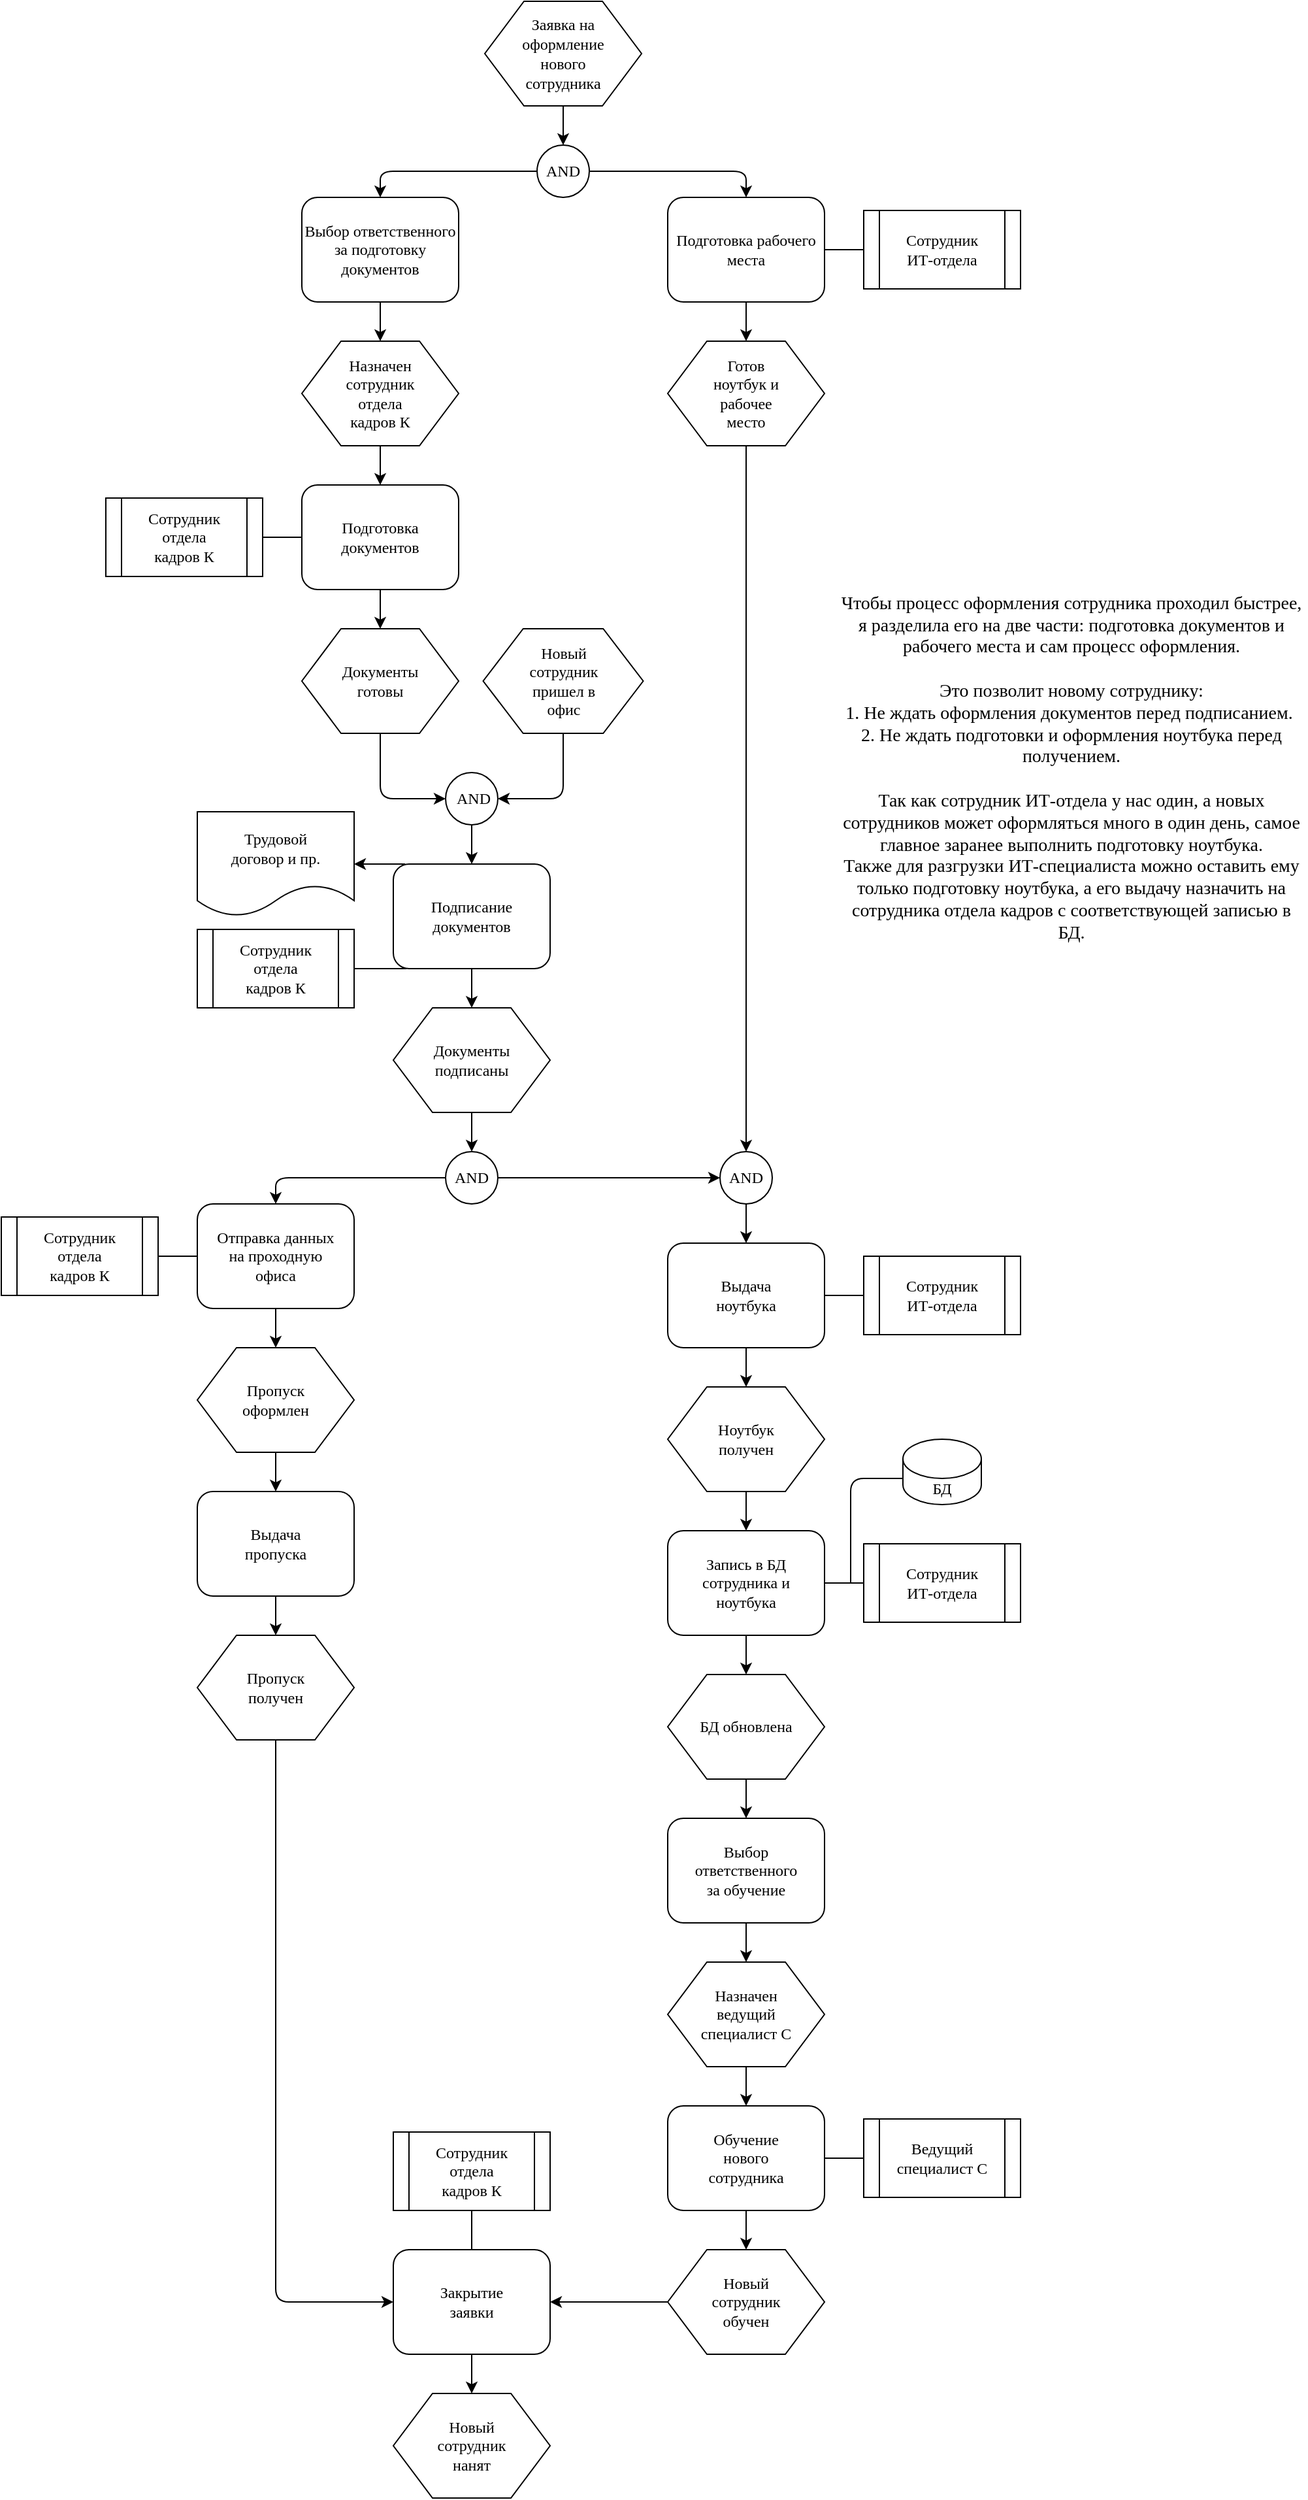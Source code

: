 <mxfile version="14.5.1" type="github">
  <diagram name="Page-1" id="8ce9d11a-91a2-4d17-14d8-a56ed91bf033">
    <mxGraphModel dx="1351" dy="921" grid="0" gridSize="10" guides="1" tooltips="1" connect="1" arrows="1" fold="1" page="1" pageScale="1" pageWidth="1100" pageHeight="850" background="#ffffff" math="0" shadow="0">
      <root>
        <mxCell id="0" />
        <mxCell id="1" parent="0" />
        <mxCell id="17ea667e15c223fc-1" value="&lt;div style=&quot;line-height: 107%; font-size: 12px;&quot;&gt;&lt;font style=&quot;line-height: 127%; font-size: 12px;&quot;&gt;Заявка на&lt;/font&gt;&lt;/div&gt;&lt;div style=&quot;line-height: 107%; font-size: 12px;&quot;&gt;&lt;font style=&quot;line-height: 127%; font-size: 12px;&quot;&gt;оформление&lt;/font&gt;&lt;/div&gt;&lt;div style=&quot;line-height: 107%; font-size: 12px;&quot;&gt;&lt;font style=&quot;line-height: 127%; font-size: 12px;&quot;&gt;нового&lt;/font&gt;&lt;/div&gt;&lt;div style=&quot;line-height: 107%; font-size: 12px;&quot;&gt;&lt;font style=&quot;line-height: 117%; font-size: 12px;&quot;&gt;сотрудника&lt;/font&gt;&lt;/div&gt;" style="shape=hexagon;perimeter=hexagonPerimeter;whiteSpace=wrap;html=1;rounded=0;shadow=0;labelBackgroundColor=none;strokeWidth=1;fontFamily=Verdana;fontSize=12;align=center;size=0.25;" parent="1" vertex="1">
          <mxGeometry x="450" y="10" width="120" height="80" as="geometry" />
        </mxCell>
        <mxCell id="17ea667e15c223fc-2" value="Подготовка рабочего места" style="rounded=1;whiteSpace=wrap;html=1;shadow=0;labelBackgroundColor=none;strokeWidth=1;fontFamily=Verdana;fontSize=12;align=center;" parent="1" vertex="1">
          <mxGeometry x="590" y="160" width="120" height="80" as="geometry" />
        </mxCell>
        <mxCell id="17ea667e15c223fc-3" value="AND" style="ellipse;whiteSpace=wrap;html=1;rounded=1;shadow=0;labelBackgroundColor=none;strokeWidth=1;fontFamily=Verdana;fontSize=12;align=center;" parent="1" vertex="1">
          <mxGeometry x="490" y="120" width="40" height="40" as="geometry" />
        </mxCell>
        <mxCell id="17ea667e15c223fc-4" value="Готов&lt;br&gt;ноутбук и&lt;br&gt;рабочее&lt;br&gt;место" style="shape=hexagon;perimeter=hexagonPerimeter;whiteSpace=wrap;html=1;rounded=0;shadow=0;labelBackgroundColor=none;strokeWidth=1;fontFamily=Verdana;fontSize=12;align=center;" parent="1" vertex="1">
          <mxGeometry x="590" y="270" width="120" height="80" as="geometry" />
        </mxCell>
        <mxCell id="17ea667e15c223fc-5" value="Назначен&lt;br&gt;сотрудник&lt;br&gt;отдела&lt;br&gt;кадров К" style="shape=hexagon;perimeter=hexagonPerimeter;whiteSpace=wrap;html=1;rounded=0;shadow=0;labelBackgroundColor=none;strokeWidth=1;fontFamily=Verdana;fontSize=12;align=center;" parent="1" vertex="1">
          <mxGeometry x="310" y="270" width="120" height="80" as="geometry" />
        </mxCell>
        <mxCell id="17ea667e15c223fc-7" value="Подготовка&lt;br&gt;документов" style="rounded=1;whiteSpace=wrap;html=1;shadow=0;labelBackgroundColor=none;strokeWidth=1;fontFamily=Verdana;fontSize=12;align=center;" parent="1" vertex="1">
          <mxGeometry x="310" y="380" width="120" height="80" as="geometry" />
        </mxCell>
        <mxCell id="17ea667e15c223fc-8" value="Выбор ответственного&lt;br&gt;за подготовку&lt;br&gt;документов" style="rounded=1;whiteSpace=wrap;html=1;shadow=0;labelBackgroundColor=none;strokeWidth=1;fontFamily=Verdana;fontSize=12;align=center;" parent="1" vertex="1">
          <mxGeometry x="310" y="160" width="120" height="80" as="geometry" />
        </mxCell>
        <mxCell id="17ea667e15c223fc-10" value="&amp;nbsp;AND" style="ellipse;whiteSpace=wrap;html=1;rounded=1;shadow=0;labelBackgroundColor=none;strokeWidth=1;fontFamily=Verdana;fontSize=12;align=center;" parent="1" vertex="1">
          <mxGeometry x="420" y="600" width="40" height="40" as="geometry" />
        </mxCell>
        <mxCell id="17ea667e15c223fc-11" value="Документы&lt;br&gt;готовы" style="shape=hexagon;perimeter=hexagonPerimeter;whiteSpace=wrap;html=1;rounded=0;shadow=0;labelBackgroundColor=none;strokeWidth=1;fontFamily=Verdana;fontSize=12;align=center;" parent="1" vertex="1">
          <mxGeometry x="310" y="490" width="120" height="80" as="geometry" />
        </mxCell>
        <mxCell id="17ea667e15c223fc-12" value="Подписание&lt;br&gt;документов" style="rounded=1;whiteSpace=wrap;html=1;shadow=0;labelBackgroundColor=none;strokeWidth=1;fontFamily=Verdana;fontSize=12;align=center;" parent="1" vertex="1">
          <mxGeometry x="380" y="670" width="120" height="80" as="geometry" />
        </mxCell>
        <mxCell id="17ea667e15c223fc-13" value="Назначен&lt;br&gt;ведущий&lt;br&gt;специалист С" style="shape=hexagon;perimeter=hexagonPerimeter;whiteSpace=wrap;html=1;rounded=0;shadow=0;labelBackgroundColor=none;strokeWidth=1;fontFamily=Verdana;fontSize=12;align=center;" parent="1" vertex="1">
          <mxGeometry x="590" y="1510" width="120" height="80" as="geometry" />
        </mxCell>
        <mxCell id="17ea667e15c223fc-14" value="Обучение&lt;br&gt;нового&lt;br&gt;сотрудника" style="rounded=1;whiteSpace=wrap;html=1;shadow=0;labelBackgroundColor=none;strokeWidth=1;fontFamily=Verdana;fontSize=12;align=center;" parent="1" vertex="1">
          <mxGeometry x="590" y="1620" width="120" height="80" as="geometry" />
        </mxCell>
        <mxCell id="FfdeobhnVM8uUHLsoeKE-45" style="edgeStyle=orthogonalEdgeStyle;rounded=0;orthogonalLoop=1;jettySize=auto;html=1;entryX=0.5;entryY=0;entryDx=0;entryDy=0;fontFamily=Verdana;fontSize=12;" edge="1" parent="1" source="17ea667e15c223fc-16" target="FfdeobhnVM8uUHLsoeKE-43">
          <mxGeometry relative="1" as="geometry" />
        </mxCell>
        <mxCell id="17ea667e15c223fc-16" value="Пропуск&lt;br&gt;оформлен" style="shape=hexagon;perimeter=hexagonPerimeter;whiteSpace=wrap;html=1;rounded=0;shadow=0;labelBackgroundColor=none;strokeWidth=1;fontFamily=Verdana;fontSize=12;align=center;" parent="1" vertex="1">
          <mxGeometry x="230" y="1040" width="120" height="80" as="geometry" />
        </mxCell>
        <mxCell id="17ea667e15c223fc-18" value="Выдача&lt;br&gt;ноутбука" style="rounded=1;whiteSpace=wrap;html=1;shadow=0;labelBackgroundColor=none;strokeWidth=1;fontFamily=Verdana;fontSize=12;align=center;" parent="1" vertex="1">
          <mxGeometry x="590" y="960" width="120" height="80" as="geometry" />
        </mxCell>
        <mxCell id="17ea667e15c223fc-19" value="Новый&lt;br&gt;сотрудник&lt;br&gt;пришел в&lt;br&gt;офис" style="shape=hexagon;perimeter=hexagonPerimeter;whiteSpace=wrap;html=1;rounded=0;shadow=0;labelBackgroundColor=none;strokeWidth=1;fontFamily=Verdana;fontSize=12;align=center;" parent="1" vertex="1">
          <mxGeometry x="448.75" y="490" width="122.5" height="80" as="geometry" />
        </mxCell>
        <mxCell id="17ea667e15c223fc-20" value="БД обновлена" style="shape=hexagon;perimeter=hexagonPerimeter;whiteSpace=wrap;html=1;rounded=0;shadow=0;labelBackgroundColor=none;strokeWidth=1;fontFamily=Verdana;fontSize=12;align=center;" parent="1" vertex="1">
          <mxGeometry x="590" y="1290" width="120" height="80" as="geometry" />
        </mxCell>
        <mxCell id="17ea667e15c223fc-22" value="Запись в БД&lt;br&gt;сотрудника и&lt;br&gt;ноутбука" style="rounded=1;whiteSpace=wrap;html=1;shadow=0;labelBackgroundColor=none;strokeWidth=1;fontFamily=Verdana;fontSize=12;align=center;" parent="1" vertex="1">
          <mxGeometry x="590" y="1180" width="120" height="80" as="geometry" />
        </mxCell>
        <mxCell id="17ea667e15c223fc-23" value="Выбор&lt;br&gt;ответственного&lt;br&gt;за обучение" style="rounded=1;whiteSpace=wrap;html=1;shadow=0;labelBackgroundColor=none;strokeWidth=1;fontFamily=Verdana;fontSize=12;align=center;" parent="1" vertex="1">
          <mxGeometry x="590" y="1400" width="120" height="80" as="geometry" />
        </mxCell>
        <mxCell id="17ea667e15c223fc-24" value="Ноутбук&lt;br&gt;получен" style="shape=hexagon;perimeter=hexagonPerimeter;whiteSpace=wrap;html=1;rounded=0;shadow=0;labelBackgroundColor=none;strokeWidth=1;fontFamily=Verdana;fontSize=12;align=center;" parent="1" vertex="1">
          <mxGeometry x="590" y="1070" width="120" height="80" as="geometry" />
        </mxCell>
        <mxCell id="17ea667e15c223fc-25" value="AND" style="ellipse;whiteSpace=wrap;html=1;rounded=1;shadow=0;labelBackgroundColor=none;strokeWidth=1;fontFamily=Verdana;fontSize=12;align=center;" parent="1" vertex="1">
          <mxGeometry x="420" y="890" width="40" height="40" as="geometry" />
        </mxCell>
        <mxCell id="17ea667e15c223fc-26" value="Документы&lt;br&gt;подписаны" style="shape=hexagon;perimeter=hexagonPerimeter;whiteSpace=wrap;html=1;rounded=0;shadow=0;labelBackgroundColor=none;strokeWidth=1;fontFamily=Verdana;fontSize=12;align=center;" parent="1" vertex="1">
          <mxGeometry x="380" y="780" width="120" height="80" as="geometry" />
        </mxCell>
        <mxCell id="17ea667e15c223fc-27" value="Отправка данных&lt;br&gt;на проходную&lt;br&gt;офиса" style="rounded=1;whiteSpace=wrap;html=1;shadow=0;labelBackgroundColor=none;strokeWidth=1;fontFamily=Verdana;fontSize=12;align=center;" parent="1" vertex="1">
          <mxGeometry x="230" y="930" width="120" height="80" as="geometry" />
        </mxCell>
        <mxCell id="xwpkQohcpxmRrAktpize-1" value="" style="endArrow=classic;html=1;exitX=0.5;exitY=1;exitDx=0;exitDy=0;" edge="1" parent="1" source="17ea667e15c223fc-1">
          <mxGeometry width="50" height="50" relative="1" as="geometry">
            <mxPoint x="440" y="410" as="sourcePoint" />
            <mxPoint x="510" y="120" as="targetPoint" />
          </mxGeometry>
        </mxCell>
        <mxCell id="xwpkQohcpxmRrAktpize-2" value="" style="endArrow=classic;html=1;exitX=0;exitY=0.5;exitDx=0;exitDy=0;entryX=0.5;entryY=0;entryDx=0;entryDy=0;" edge="1" parent="1" source="17ea667e15c223fc-3" target="17ea667e15c223fc-8">
          <mxGeometry width="50" height="50" relative="1" as="geometry">
            <mxPoint x="440" y="410" as="sourcePoint" />
            <mxPoint x="490" y="360" as="targetPoint" />
            <Array as="points">
              <mxPoint x="370" y="140" />
            </Array>
          </mxGeometry>
        </mxCell>
        <mxCell id="xwpkQohcpxmRrAktpize-3" value="" style="endArrow=classic;html=1;exitX=1;exitY=0.5;exitDx=0;exitDy=0;entryX=0.5;entryY=0;entryDx=0;entryDy=0;" edge="1" parent="1" source="17ea667e15c223fc-3" target="17ea667e15c223fc-2">
          <mxGeometry width="50" height="50" relative="1" as="geometry">
            <mxPoint x="440" y="410" as="sourcePoint" />
            <mxPoint x="490" y="360" as="targetPoint" />
            <Array as="points">
              <mxPoint x="650" y="140" />
            </Array>
          </mxGeometry>
        </mxCell>
        <mxCell id="xwpkQohcpxmRrAktpize-4" value="" style="endArrow=classic;html=1;exitX=0.5;exitY=1;exitDx=0;exitDy=0;entryX=0.5;entryY=0;entryDx=0;entryDy=0;" edge="1" parent="1" source="17ea667e15c223fc-8" target="17ea667e15c223fc-5">
          <mxGeometry width="50" height="50" relative="1" as="geometry">
            <mxPoint x="440" y="410" as="sourcePoint" />
            <mxPoint x="490" y="360" as="targetPoint" />
          </mxGeometry>
        </mxCell>
        <mxCell id="xwpkQohcpxmRrAktpize-5" value="" style="endArrow=classic;html=1;exitX=0.5;exitY=1;exitDx=0;exitDy=0;entryX=0.5;entryY=0;entryDx=0;entryDy=0;" edge="1" parent="1" source="17ea667e15c223fc-5" target="17ea667e15c223fc-7">
          <mxGeometry width="50" height="50" relative="1" as="geometry">
            <mxPoint x="390" y="410" as="sourcePoint" />
            <mxPoint x="440" y="360" as="targetPoint" />
          </mxGeometry>
        </mxCell>
        <mxCell id="xwpkQohcpxmRrAktpize-6" value="" style="shape=process;whiteSpace=wrap;html=1;backgroundOutline=1;" vertex="1" parent="1">
          <mxGeometry x="160" y="390" width="120" height="60" as="geometry" />
        </mxCell>
        <mxCell id="xwpkQohcpxmRrAktpize-7" value="Сотрудник&lt;br&gt;отдела&lt;br&gt;кадров К" style="text;html=1;strokeColor=none;fillColor=none;align=center;verticalAlign=middle;whiteSpace=wrap;rounded=0;fontFamily=Verdana;" vertex="1" parent="1">
          <mxGeometry x="180" y="395" width="80" height="50" as="geometry" />
        </mxCell>
        <mxCell id="xwpkQohcpxmRrAktpize-8" value="" style="endArrow=none;html=1;fontFamily=Verdana;exitX=0;exitY=0.5;exitDx=0;exitDy=0;entryX=1;entryY=0.5;entryDx=0;entryDy=0;" edge="1" parent="1" source="17ea667e15c223fc-7" target="xwpkQohcpxmRrAktpize-6">
          <mxGeometry width="50" height="50" relative="1" as="geometry">
            <mxPoint x="390" y="410" as="sourcePoint" />
            <mxPoint x="440" y="360" as="targetPoint" />
          </mxGeometry>
        </mxCell>
        <mxCell id="xwpkQohcpxmRrAktpize-9" value="" style="endArrow=classic;html=1;fontFamily=Verdana;exitX=0.5;exitY=1;exitDx=0;exitDy=0;entryX=0.5;entryY=0;entryDx=0;entryDy=0;" edge="1" parent="1" source="17ea667e15c223fc-7" target="17ea667e15c223fc-11">
          <mxGeometry width="50" height="50" relative="1" as="geometry">
            <mxPoint x="460" y="420" as="sourcePoint" />
            <mxPoint x="510" y="370" as="targetPoint" />
            <Array as="points" />
          </mxGeometry>
        </mxCell>
        <mxCell id="xwpkQohcpxmRrAktpize-11" value="Сотрудник&lt;br&gt;ИТ-отдела" style="shape=process;whiteSpace=wrap;html=1;backgroundOutline=1;fontFamily=Verdana;" vertex="1" parent="1">
          <mxGeometry x="740" y="170" width="120" height="60" as="geometry" />
        </mxCell>
        <mxCell id="xwpkQohcpxmRrAktpize-12" value="" style="endArrow=none;html=1;fontFamily=Verdana;exitX=1;exitY=0.5;exitDx=0;exitDy=0;entryX=0;entryY=0.5;entryDx=0;entryDy=0;" edge="1" parent="1" source="17ea667e15c223fc-2" target="xwpkQohcpxmRrAktpize-11">
          <mxGeometry width="50" height="50" relative="1" as="geometry">
            <mxPoint x="590" y="400" as="sourcePoint" />
            <mxPoint x="640" y="350" as="targetPoint" />
          </mxGeometry>
        </mxCell>
        <mxCell id="xwpkQohcpxmRrAktpize-13" value="" style="endArrow=classic;html=1;fontFamily=Verdana;exitX=0.5;exitY=1;exitDx=0;exitDy=0;entryX=0.5;entryY=0;entryDx=0;entryDy=0;" edge="1" parent="1" source="17ea667e15c223fc-2" target="17ea667e15c223fc-4">
          <mxGeometry width="50" height="50" relative="1" as="geometry">
            <mxPoint x="590" y="400" as="sourcePoint" />
            <mxPoint x="630" y="270" as="targetPoint" />
          </mxGeometry>
        </mxCell>
        <mxCell id="FfdeobhnVM8uUHLsoeKE-2" value="" style="endArrow=classic;html=1;fontFamily=Verdana;exitX=0.5;exitY=1;exitDx=0;exitDy=0;entryX=0;entryY=0.5;entryDx=0;entryDy=0;" edge="1" parent="1" source="17ea667e15c223fc-11" target="17ea667e15c223fc-10">
          <mxGeometry width="50" height="50" relative="1" as="geometry">
            <mxPoint x="610" y="440" as="sourcePoint" />
            <mxPoint x="660" y="390" as="targetPoint" />
            <Array as="points">
              <mxPoint x="370" y="620" />
            </Array>
          </mxGeometry>
        </mxCell>
        <mxCell id="FfdeobhnVM8uUHLsoeKE-3" value="" style="endArrow=classic;html=1;fontFamily=Verdana;exitX=0.5;exitY=1;exitDx=0;exitDy=0;entryX=1;entryY=0.5;entryDx=0;entryDy=0;" edge="1" parent="1" source="17ea667e15c223fc-19" target="17ea667e15c223fc-10">
          <mxGeometry width="50" height="50" relative="1" as="geometry">
            <mxPoint x="380" y="580.0" as="sourcePoint" />
            <mxPoint x="430" y="630.0" as="targetPoint" />
            <Array as="points">
              <mxPoint x="510" y="620" />
            </Array>
          </mxGeometry>
        </mxCell>
        <mxCell id="FfdeobhnVM8uUHLsoeKE-4" value="" style="endArrow=classic;html=1;fontFamily=Verdana;exitX=0.5;exitY=1;exitDx=0;exitDy=0;entryX=0.5;entryY=0;entryDx=0;entryDy=0;" edge="1" parent="1" source="17ea667e15c223fc-10" target="17ea667e15c223fc-12">
          <mxGeometry width="50" height="50" relative="1" as="geometry">
            <mxPoint x="610" y="530" as="sourcePoint" />
            <mxPoint x="660" y="480" as="targetPoint" />
          </mxGeometry>
        </mxCell>
        <mxCell id="FfdeobhnVM8uUHLsoeKE-5" value="Сотрудник&lt;br&gt;отдела&lt;br&gt;кадров К" style="shape=process;whiteSpace=wrap;html=1;backgroundOutline=1;fontFamily=Verdana;" vertex="1" parent="1">
          <mxGeometry x="230" y="720" width="120" height="60" as="geometry" />
        </mxCell>
        <mxCell id="FfdeobhnVM8uUHLsoeKE-6" value="" style="endArrow=none;html=1;fontFamily=Verdana;entryX=1;entryY=0.5;entryDx=0;entryDy=0;" edge="1" parent="1" target="FfdeobhnVM8uUHLsoeKE-5">
          <mxGeometry width="50" height="50" relative="1" as="geometry">
            <mxPoint x="390" y="750" as="sourcePoint" />
            <mxPoint x="660" y="480" as="targetPoint" />
          </mxGeometry>
        </mxCell>
        <mxCell id="FfdeobhnVM8uUHLsoeKE-7" value="Трудовой&lt;br&gt;договор и пр." style="shape=document;whiteSpace=wrap;html=1;boundedLbl=1;fontFamily=Verdana;" vertex="1" parent="1">
          <mxGeometry x="230" y="630" width="120" height="80" as="geometry" />
        </mxCell>
        <mxCell id="FfdeobhnVM8uUHLsoeKE-9" value="" style="endArrow=classic;html=1;fontFamily=Verdana;entryX=1;entryY=0.5;entryDx=0;entryDy=0;" edge="1" parent="1" target="FfdeobhnVM8uUHLsoeKE-7">
          <mxGeometry width="50" height="50" relative="1" as="geometry">
            <mxPoint x="389" y="670" as="sourcePoint" />
            <mxPoint x="700" y="540" as="targetPoint" />
          </mxGeometry>
        </mxCell>
        <mxCell id="FfdeobhnVM8uUHLsoeKE-10" value="" style="endArrow=classic;html=1;fontFamily=Verdana;exitX=0.5;exitY=1;exitDx=0;exitDy=0;entryX=0.5;entryY=0;entryDx=0;entryDy=0;" edge="1" parent="1" source="17ea667e15c223fc-12" target="17ea667e15c223fc-26">
          <mxGeometry width="50" height="50" relative="1" as="geometry">
            <mxPoint x="480" y="720" as="sourcePoint" />
            <mxPoint x="530" y="670" as="targetPoint" />
          </mxGeometry>
        </mxCell>
        <mxCell id="FfdeobhnVM8uUHLsoeKE-11" value="" style="endArrow=classic;html=1;fontFamily=Verdana;exitX=0.5;exitY=1;exitDx=0;exitDy=0;entryX=0.5;entryY=0;entryDx=0;entryDy=0;" edge="1" parent="1" source="17ea667e15c223fc-26" target="17ea667e15c223fc-25">
          <mxGeometry width="50" height="50" relative="1" as="geometry">
            <mxPoint x="480" y="700" as="sourcePoint" />
            <mxPoint x="530" y="650" as="targetPoint" />
          </mxGeometry>
        </mxCell>
        <mxCell id="FfdeobhnVM8uUHLsoeKE-12" value="" style="endArrow=classic;html=1;fontFamily=Verdana;exitX=0;exitY=0.5;exitDx=0;exitDy=0;entryX=0.5;entryY=0;entryDx=0;entryDy=0;" edge="1" parent="1" source="17ea667e15c223fc-25" target="17ea667e15c223fc-27">
          <mxGeometry width="50" height="50" relative="1" as="geometry">
            <mxPoint x="480" y="880" as="sourcePoint" />
            <mxPoint x="530" y="830" as="targetPoint" />
            <Array as="points">
              <mxPoint x="290" y="910" />
            </Array>
          </mxGeometry>
        </mxCell>
        <mxCell id="FfdeobhnVM8uUHLsoeKE-13" value="Сотрудник&lt;br&gt;отдела&lt;br&gt;кадров К" style="shape=process;whiteSpace=wrap;html=1;backgroundOutline=1;fontFamily=Verdana;" vertex="1" parent="1">
          <mxGeometry x="80" y="940" width="120" height="60" as="geometry" />
        </mxCell>
        <mxCell id="FfdeobhnVM8uUHLsoeKE-14" value="" style="endArrow=none;html=1;fontFamily=Verdana;exitX=0;exitY=0.5;exitDx=0;exitDy=0;entryX=1;entryY=0.5;entryDx=0;entryDy=0;" edge="1" parent="1" source="17ea667e15c223fc-27" target="FfdeobhnVM8uUHLsoeKE-13">
          <mxGeometry width="50" height="50" relative="1" as="geometry">
            <mxPoint x="390" y="960" as="sourcePoint" />
            <mxPoint x="440" y="910" as="targetPoint" />
          </mxGeometry>
        </mxCell>
        <mxCell id="FfdeobhnVM8uUHLsoeKE-15" value="" style="endArrow=classic;html=1;fontFamily=Verdana;exitX=0.5;exitY=1;exitDx=0;exitDy=0;entryX=0.5;entryY=0;entryDx=0;entryDy=0;" edge="1" parent="1" source="17ea667e15c223fc-27" target="17ea667e15c223fc-16">
          <mxGeometry width="50" height="50" relative="1" as="geometry">
            <mxPoint x="380" y="980" as="sourcePoint" />
            <mxPoint x="430" y="930" as="targetPoint" />
          </mxGeometry>
        </mxCell>
        <mxCell id="FfdeobhnVM8uUHLsoeKE-16" value="" style="endArrow=classic;html=1;fontFamily=Verdana;exitX=0.5;exitY=1;exitDx=0;exitDy=0;entryX=0.5;entryY=0;entryDx=0;entryDy=0;" edge="1" parent="1" source="17ea667e15c223fc-4" target="FfdeobhnVM8uUHLsoeKE-18">
          <mxGeometry width="50" height="50" relative="1" as="geometry">
            <mxPoint x="670" y="420" as="sourcePoint" />
            <mxPoint x="650" y="860" as="targetPoint" />
          </mxGeometry>
        </mxCell>
        <mxCell id="FfdeobhnVM8uUHLsoeKE-17" value="" style="endArrow=classic;html=1;fontFamily=Verdana;exitX=1;exitY=0.5;exitDx=0;exitDy=0;entryX=0;entryY=0.5;entryDx=0;entryDy=0;" edge="1" parent="1" source="17ea667e15c223fc-25" target="FfdeobhnVM8uUHLsoeKE-18">
          <mxGeometry width="50" height="50" relative="1" as="geometry">
            <mxPoint x="570" y="840" as="sourcePoint" />
            <mxPoint x="610" y="910" as="targetPoint" />
          </mxGeometry>
        </mxCell>
        <mxCell id="FfdeobhnVM8uUHLsoeKE-18" value="AND" style="ellipse;whiteSpace=wrap;html=1;rounded=1;shadow=0;labelBackgroundColor=none;strokeWidth=1;fontFamily=Verdana;fontSize=12;align=center;" vertex="1" parent="1">
          <mxGeometry x="630" y="890" width="40" height="40" as="geometry" />
        </mxCell>
        <mxCell id="FfdeobhnVM8uUHLsoeKE-19" value="" style="endArrow=classic;html=1;fontFamily=Verdana;exitX=0.5;exitY=1;exitDx=0;exitDy=0;entryX=0.5;entryY=0;entryDx=0;entryDy=0;" edge="1" parent="1" source="FfdeobhnVM8uUHLsoeKE-18" target="17ea667e15c223fc-18">
          <mxGeometry width="50" height="50" relative="1" as="geometry">
            <mxPoint x="530" y="890" as="sourcePoint" />
            <mxPoint x="580" y="840" as="targetPoint" />
          </mxGeometry>
        </mxCell>
        <mxCell id="FfdeobhnVM8uUHLsoeKE-20" value="Сотрудник&lt;br&gt;ИТ-отдела" style="shape=process;whiteSpace=wrap;html=1;backgroundOutline=1;fontFamily=Verdana;" vertex="1" parent="1">
          <mxGeometry x="740" y="970" width="120" height="60" as="geometry" />
        </mxCell>
        <mxCell id="FfdeobhnVM8uUHLsoeKE-21" value="" style="endArrow=none;html=1;fontFamily=Verdana;exitX=1;exitY=0.5;exitDx=0;exitDy=0;entryX=0;entryY=0.5;entryDx=0;entryDy=0;" edge="1" parent="1" source="17ea667e15c223fc-18" target="FfdeobhnVM8uUHLsoeKE-20">
          <mxGeometry width="50" height="50" relative="1" as="geometry">
            <mxPoint x="530" y="810" as="sourcePoint" />
            <mxPoint x="580" y="760" as="targetPoint" />
          </mxGeometry>
        </mxCell>
        <mxCell id="FfdeobhnVM8uUHLsoeKE-22" value="" style="endArrow=classic;html=1;fontFamily=Verdana;exitX=0.5;exitY=1;exitDx=0;exitDy=0;entryX=0.5;entryY=0;entryDx=0;entryDy=0;" edge="1" parent="1" source="17ea667e15c223fc-18" target="17ea667e15c223fc-24">
          <mxGeometry width="50" height="50" relative="1" as="geometry">
            <mxPoint x="610" y="1000" as="sourcePoint" />
            <mxPoint x="660" y="950" as="targetPoint" />
          </mxGeometry>
        </mxCell>
        <mxCell id="FfdeobhnVM8uUHLsoeKE-23" value="Сотрудник&lt;br&gt;ИТ-отдела" style="shape=process;whiteSpace=wrap;html=1;backgroundOutline=1;fontFamily=Verdana;" vertex="1" parent="1">
          <mxGeometry x="740" y="1190" width="120" height="60" as="geometry" />
        </mxCell>
        <mxCell id="FfdeobhnVM8uUHLsoeKE-24" value="" style="endArrow=none;html=1;fontFamily=Verdana;exitX=1;exitY=0.5;exitDx=0;exitDy=0;entryX=0;entryY=0.5;entryDx=0;entryDy=0;" edge="1" parent="1" source="17ea667e15c223fc-22" target="FfdeobhnVM8uUHLsoeKE-23">
          <mxGeometry width="50" height="50" relative="1" as="geometry">
            <mxPoint x="610" y="1100" as="sourcePoint" />
            <mxPoint x="660" y="1050" as="targetPoint" />
          </mxGeometry>
        </mxCell>
        <mxCell id="FfdeobhnVM8uUHLsoeKE-25" value="БД" style="shape=cylinder3;whiteSpace=wrap;html=1;boundedLbl=1;backgroundOutline=1;size=15;fontFamily=Verdana;" vertex="1" parent="1">
          <mxGeometry x="770" y="1110" width="60" height="50" as="geometry" />
        </mxCell>
        <mxCell id="FfdeobhnVM8uUHLsoeKE-26" value="" style="endArrow=none;html=1;fontFamily=Verdana;entryX=0;entryY=0;entryDx=0;entryDy=30;entryPerimeter=0;" edge="1" parent="1" target="FfdeobhnVM8uUHLsoeKE-25">
          <mxGeometry width="50" height="50" relative="1" as="geometry">
            <mxPoint x="730" y="1220" as="sourcePoint" />
            <mxPoint x="660" y="1050" as="targetPoint" />
            <Array as="points">
              <mxPoint x="730" y="1140" />
            </Array>
          </mxGeometry>
        </mxCell>
        <mxCell id="FfdeobhnVM8uUHLsoeKE-27" value="" style="endArrow=classic;html=1;fontFamily=Verdana;exitX=0.5;exitY=1;exitDx=0;exitDy=0;entryX=0.5;entryY=0;entryDx=0;entryDy=0;" edge="1" parent="1" source="17ea667e15c223fc-24" target="17ea667e15c223fc-22">
          <mxGeometry width="50" height="50" relative="1" as="geometry">
            <mxPoint x="570" y="1110" as="sourcePoint" />
            <mxPoint x="620" y="1060" as="targetPoint" />
          </mxGeometry>
        </mxCell>
        <mxCell id="FfdeobhnVM8uUHLsoeKE-28" value="" style="endArrow=classic;html=1;fontFamily=Verdana;exitX=0.5;exitY=1;exitDx=0;exitDy=0;entryX=0.5;entryY=0;entryDx=0;entryDy=0;" edge="1" parent="1" source="17ea667e15c223fc-22" target="17ea667e15c223fc-20">
          <mxGeometry width="50" height="50" relative="1" as="geometry">
            <mxPoint x="570" y="1190" as="sourcePoint" />
            <mxPoint x="620" y="1140" as="targetPoint" />
          </mxGeometry>
        </mxCell>
        <mxCell id="FfdeobhnVM8uUHLsoeKE-29" value="" style="endArrow=classic;html=1;fontFamily=Verdana;exitX=0.5;exitY=1;exitDx=0;exitDy=0;entryX=0.5;entryY=0;entryDx=0;entryDy=0;" edge="1" parent="1" source="17ea667e15c223fc-20" target="17ea667e15c223fc-23">
          <mxGeometry width="50" height="50" relative="1" as="geometry">
            <mxPoint x="570" y="1250" as="sourcePoint" />
            <mxPoint x="620" y="1200" as="targetPoint" />
          </mxGeometry>
        </mxCell>
        <mxCell id="FfdeobhnVM8uUHLsoeKE-30" value="" style="endArrow=classic;html=1;fontFamily=Verdana;exitX=0.5;exitY=1;exitDx=0;exitDy=0;entryX=0.5;entryY=0;entryDx=0;entryDy=0;" edge="1" parent="1" source="17ea667e15c223fc-23" target="17ea667e15c223fc-13">
          <mxGeometry width="50" height="50" relative="1" as="geometry">
            <mxPoint x="570" y="1360" as="sourcePoint" />
            <mxPoint x="620" y="1310" as="targetPoint" />
          </mxGeometry>
        </mxCell>
        <mxCell id="FfdeobhnVM8uUHLsoeKE-31" value="" style="endArrow=classic;html=1;fontFamily=Verdana;exitX=0.5;exitY=1;exitDx=0;exitDy=0;entryX=0.5;entryY=0;entryDx=0;entryDy=0;" edge="1" parent="1" source="17ea667e15c223fc-13" target="17ea667e15c223fc-14">
          <mxGeometry width="50" height="50" relative="1" as="geometry">
            <mxPoint x="580" y="1560" as="sourcePoint" />
            <mxPoint x="630" y="1510" as="targetPoint" />
          </mxGeometry>
        </mxCell>
        <mxCell id="FfdeobhnVM8uUHLsoeKE-32" value="Ведущий&lt;br&gt;специалист С" style="shape=process;whiteSpace=wrap;html=1;backgroundOutline=1;fontFamily=Verdana;" vertex="1" parent="1">
          <mxGeometry x="740" y="1630" width="120" height="60" as="geometry" />
        </mxCell>
        <mxCell id="FfdeobhnVM8uUHLsoeKE-33" value="" style="endArrow=none;html=1;fontFamily=Verdana;exitX=1;exitY=0.5;exitDx=0;exitDy=0;entryX=0;entryY=0.5;entryDx=0;entryDy=0;" edge="1" parent="1" source="17ea667e15c223fc-14" target="FfdeobhnVM8uUHLsoeKE-32">
          <mxGeometry width="50" height="50" relative="1" as="geometry">
            <mxPoint x="580" y="1560" as="sourcePoint" />
            <mxPoint x="630" y="1510" as="targetPoint" />
          </mxGeometry>
        </mxCell>
        <mxCell id="FfdeobhnVM8uUHLsoeKE-34" value="Новый&lt;br&gt;сотрудник&lt;br&gt;обучен" style="shape=hexagon;perimeter=hexagonPerimeter;whiteSpace=wrap;html=1;rounded=0;shadow=0;labelBackgroundColor=none;strokeWidth=1;fontFamily=Verdana;fontSize=12;align=center;" vertex="1" parent="1">
          <mxGeometry x="590" y="1730" width="120" height="80" as="geometry" />
        </mxCell>
        <mxCell id="FfdeobhnVM8uUHLsoeKE-35" value="" style="endArrow=classic;html=1;fontFamily=Verdana;exitX=0.5;exitY=1;exitDx=0;exitDy=0;entryX=0.5;entryY=0;entryDx=0;entryDy=0;" edge="1" parent="1" source="17ea667e15c223fc-14" target="FfdeobhnVM8uUHLsoeKE-34">
          <mxGeometry width="50" height="50" relative="1" as="geometry">
            <mxPoint x="580" y="1620" as="sourcePoint" />
            <mxPoint x="630" y="1570" as="targetPoint" />
          </mxGeometry>
        </mxCell>
        <mxCell id="FfdeobhnVM8uUHLsoeKE-37" value="" style="endArrow=classic;html=1;fontFamily=Verdana;exitX=0;exitY=0.5;exitDx=0;exitDy=0;entryX=1;entryY=0.5;entryDx=0;entryDy=0;" edge="1" parent="1" source="FfdeobhnVM8uUHLsoeKE-34" target="FfdeobhnVM8uUHLsoeKE-38">
          <mxGeometry width="50" height="50" relative="1" as="geometry">
            <mxPoint x="440" y="1710" as="sourcePoint" />
            <mxPoint x="480" y="1770" as="targetPoint" />
          </mxGeometry>
        </mxCell>
        <mxCell id="FfdeobhnVM8uUHLsoeKE-38" value="Закрытие&lt;br&gt;заявки" style="rounded=1;whiteSpace=wrap;html=1;shadow=0;labelBackgroundColor=none;strokeWidth=1;fontFamily=Verdana;fontSize=12;align=center;" vertex="1" parent="1">
          <mxGeometry x="380" y="1730" width="120" height="80" as="geometry" />
        </mxCell>
        <mxCell id="FfdeobhnVM8uUHLsoeKE-39" value="Сотрудник&lt;br&gt;отдела&lt;br&gt;кадров К" style="shape=process;whiteSpace=wrap;html=1;backgroundOutline=1;fontFamily=Verdana;" vertex="1" parent="1">
          <mxGeometry x="380" y="1640" width="120" height="60" as="geometry" />
        </mxCell>
        <mxCell id="FfdeobhnVM8uUHLsoeKE-40" value="" style="endArrow=none;html=1;fontFamily=Verdana;exitX=0.5;exitY=1;exitDx=0;exitDy=0;entryX=0.5;entryY=0;entryDx=0;entryDy=0;" edge="1" parent="1" source="FfdeobhnVM8uUHLsoeKE-39" target="FfdeobhnVM8uUHLsoeKE-38">
          <mxGeometry width="50" height="50" relative="1" as="geometry">
            <mxPoint x="450" y="1680" as="sourcePoint" />
            <mxPoint x="500" y="1630" as="targetPoint" />
          </mxGeometry>
        </mxCell>
        <mxCell id="FfdeobhnVM8uUHLsoeKE-41" value="Новый&lt;br&gt;сотрудник&lt;br&gt;нанят" style="shape=hexagon;perimeter=hexagonPerimeter;whiteSpace=wrap;html=1;rounded=0;shadow=0;labelBackgroundColor=none;strokeWidth=1;fontFamily=Verdana;fontSize=12;align=center;" vertex="1" parent="1">
          <mxGeometry x="380" y="1840" width="120" height="80" as="geometry" />
        </mxCell>
        <mxCell id="FfdeobhnVM8uUHLsoeKE-42" value="" style="endArrow=classic;html=1;fontFamily=Verdana;exitX=0.5;exitY=1;exitDx=0;exitDy=0;entryX=0.5;entryY=0;entryDx=0;entryDy=0;" edge="1" parent="1" source="FfdeobhnVM8uUHLsoeKE-38" target="FfdeobhnVM8uUHLsoeKE-41">
          <mxGeometry width="50" height="50" relative="1" as="geometry">
            <mxPoint x="450" y="1850" as="sourcePoint" />
            <mxPoint x="500" y="1800" as="targetPoint" />
          </mxGeometry>
        </mxCell>
        <mxCell id="FfdeobhnVM8uUHLsoeKE-48" style="edgeStyle=orthogonalEdgeStyle;rounded=0;orthogonalLoop=1;jettySize=auto;html=1;entryX=0.5;entryY=0;entryDx=0;entryDy=0;fontFamily=Verdana;fontSize=12;" edge="1" parent="1" source="FfdeobhnVM8uUHLsoeKE-43" target="FfdeobhnVM8uUHLsoeKE-47">
          <mxGeometry relative="1" as="geometry" />
        </mxCell>
        <mxCell id="FfdeobhnVM8uUHLsoeKE-43" value="Выдача&lt;br&gt;пропуска" style="rounded=1;whiteSpace=wrap;html=1;shadow=0;labelBackgroundColor=none;strokeWidth=1;fontFamily=Verdana;fontSize=12;align=center;" vertex="1" parent="1">
          <mxGeometry x="230" y="1150" width="120" height="80" as="geometry" />
        </mxCell>
        <mxCell id="FfdeobhnVM8uUHLsoeKE-47" value="Пропуск&lt;br&gt;получен" style="shape=hexagon;perimeter=hexagonPerimeter;whiteSpace=wrap;html=1;rounded=0;shadow=0;labelBackgroundColor=none;strokeWidth=1;fontFamily=Verdana;fontSize=12;align=center;" vertex="1" parent="1">
          <mxGeometry x="230" y="1260" width="120" height="80" as="geometry" />
        </mxCell>
        <mxCell id="FfdeobhnVM8uUHLsoeKE-50" value="" style="endArrow=classic;html=1;fontFamily=Verdana;fontSize=12;exitX=0.5;exitY=1;exitDx=0;exitDy=0;entryX=0;entryY=0.5;entryDx=0;entryDy=0;" edge="1" parent="1" source="FfdeobhnVM8uUHLsoeKE-47" target="FfdeobhnVM8uUHLsoeKE-38">
          <mxGeometry width="50" height="50" relative="1" as="geometry">
            <mxPoint x="350" y="1370" as="sourcePoint" />
            <mxPoint x="400" y="1710" as="targetPoint" />
            <Array as="points">
              <mxPoint x="290" y="1770" />
            </Array>
          </mxGeometry>
        </mxCell>
        <mxCell id="FfdeobhnVM8uUHLsoeKE-51" value="Чтобы процесс оформления сотрудника проходил быстрее, я разделила его на две части: подготовка документов и рабочего места и сам процесс оформления.&lt;br style=&quot;font-size: 14px&quot;&gt;&amp;nbsp;&amp;nbsp;&lt;br style=&quot;font-size: 14px&quot;&gt;Это позволит новому сотруднику:&lt;br style=&quot;font-size: 14px&quot;&gt;1. Не ждать оформления документов перед подписанием.&amp;nbsp;&lt;br style=&quot;font-size: 14px&quot;&gt;2. Не ждать подготовки и оформления ноутбука перед получением.&lt;br style=&quot;font-size: 14px&quot;&gt;&lt;br style=&quot;font-size: 14px&quot;&gt;Так как сотрудник ИТ-отдела у нас один, а новых сотрудников может оформляться много в один день, самое главное заранее выполнить подготовку ноутбука. &lt;br style=&quot;font-size: 14px&quot;&gt;Также для разгрузки ИТ-специалиста можно оставить ему только подготовку ноутбука, а его выдачу назначить на сотрудника отдела кадров с соответствующей записью в БД.&lt;br style=&quot;font-size: 14px&quot;&gt;&amp;nbsp;&amp;nbsp;" style="text;html=1;strokeColor=none;fillColor=none;align=center;verticalAlign=middle;whiteSpace=wrap;rounded=0;fontFamily=Verdana;fontSize=14;" vertex="1" parent="1">
          <mxGeometry x="719" y="410" width="360" height="390" as="geometry" />
        </mxCell>
      </root>
    </mxGraphModel>
  </diagram>
</mxfile>
